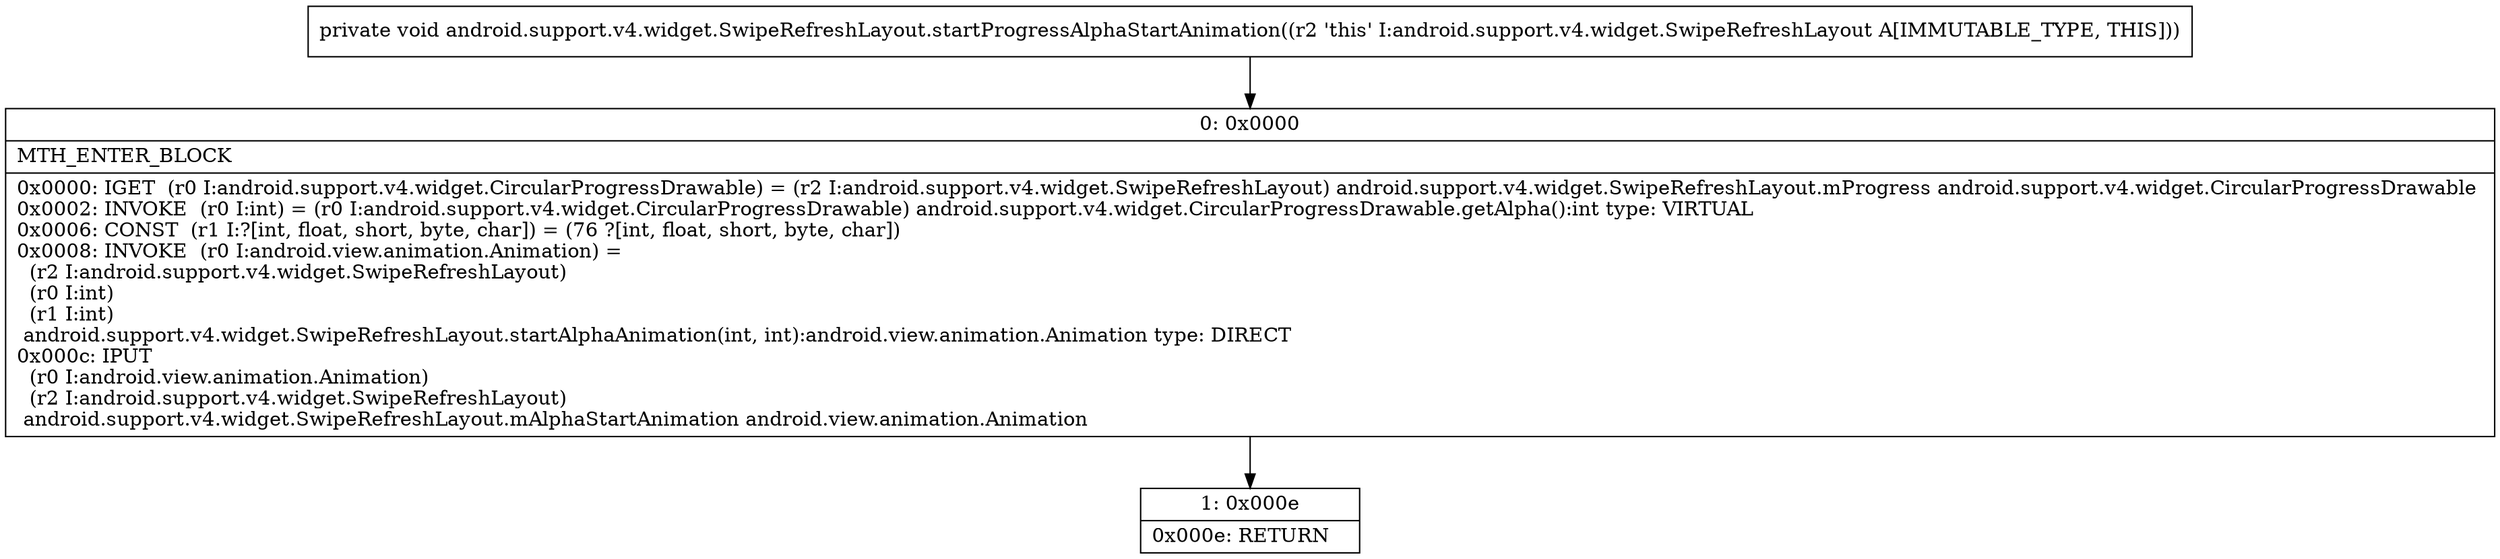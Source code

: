 digraph "CFG forandroid.support.v4.widget.SwipeRefreshLayout.startProgressAlphaStartAnimation()V" {
Node_0 [shape=record,label="{0\:\ 0x0000|MTH_ENTER_BLOCK\l|0x0000: IGET  (r0 I:android.support.v4.widget.CircularProgressDrawable) = (r2 I:android.support.v4.widget.SwipeRefreshLayout) android.support.v4.widget.SwipeRefreshLayout.mProgress android.support.v4.widget.CircularProgressDrawable \l0x0002: INVOKE  (r0 I:int) = (r0 I:android.support.v4.widget.CircularProgressDrawable) android.support.v4.widget.CircularProgressDrawable.getAlpha():int type: VIRTUAL \l0x0006: CONST  (r1 I:?[int, float, short, byte, char]) = (76 ?[int, float, short, byte, char]) \l0x0008: INVOKE  (r0 I:android.view.animation.Animation) = \l  (r2 I:android.support.v4.widget.SwipeRefreshLayout)\l  (r0 I:int)\l  (r1 I:int)\l android.support.v4.widget.SwipeRefreshLayout.startAlphaAnimation(int, int):android.view.animation.Animation type: DIRECT \l0x000c: IPUT  \l  (r0 I:android.view.animation.Animation)\l  (r2 I:android.support.v4.widget.SwipeRefreshLayout)\l android.support.v4.widget.SwipeRefreshLayout.mAlphaStartAnimation android.view.animation.Animation \l}"];
Node_1 [shape=record,label="{1\:\ 0x000e|0x000e: RETURN   \l}"];
MethodNode[shape=record,label="{private void android.support.v4.widget.SwipeRefreshLayout.startProgressAlphaStartAnimation((r2 'this' I:android.support.v4.widget.SwipeRefreshLayout A[IMMUTABLE_TYPE, THIS])) }"];
MethodNode -> Node_0;
Node_0 -> Node_1;
}

